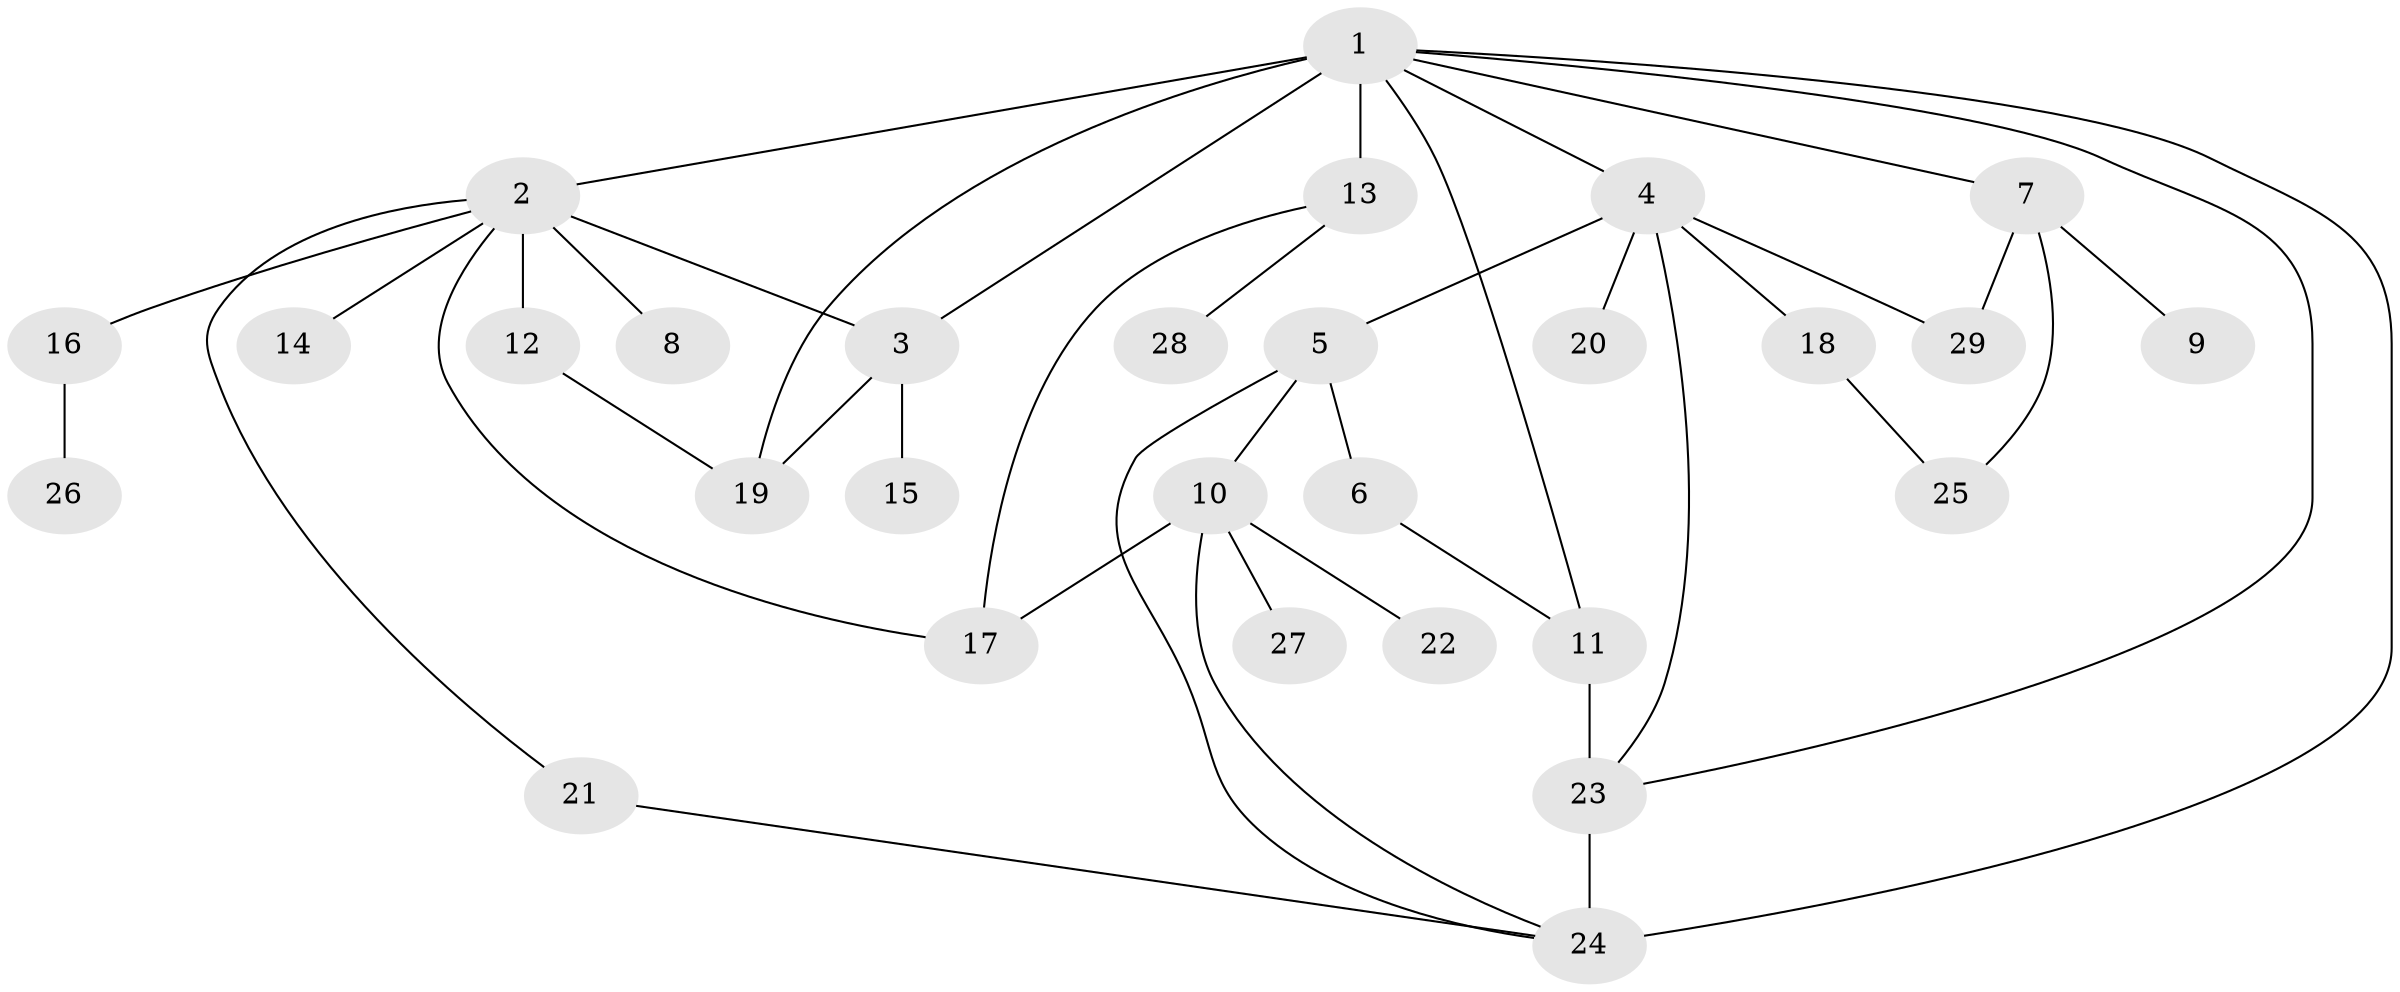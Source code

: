 // original degree distribution, {17: 0.017543859649122806, 11: 0.017543859649122806, 3: 0.10526315789473684, 7: 0.03508771929824561, 6: 0.017543859649122806, 2: 0.3157894736842105, 5: 0.05263157894736842, 1: 0.40350877192982454, 8: 0.017543859649122806, 4: 0.017543859649122806}
// Generated by graph-tools (version 1.1) at 2025/35/03/09/25 02:35:44]
// undirected, 29 vertices, 42 edges
graph export_dot {
graph [start="1"]
  node [color=gray90,style=filled];
  1;
  2;
  3;
  4;
  5;
  6;
  7;
  8;
  9;
  10;
  11;
  12;
  13;
  14;
  15;
  16;
  17;
  18;
  19;
  20;
  21;
  22;
  23;
  24;
  25;
  26;
  27;
  28;
  29;
  1 -- 2 [weight=1.0];
  1 -- 3 [weight=1.0];
  1 -- 4 [weight=1.0];
  1 -- 7 [weight=1.0];
  1 -- 11 [weight=2.0];
  1 -- 13 [weight=7.0];
  1 -- 19 [weight=1.0];
  1 -- 23 [weight=1.0];
  1 -- 24 [weight=1.0];
  2 -- 3 [weight=1.0];
  2 -- 8 [weight=2.0];
  2 -- 12 [weight=1.0];
  2 -- 14 [weight=1.0];
  2 -- 16 [weight=1.0];
  2 -- 17 [weight=1.0];
  2 -- 21 [weight=1.0];
  3 -- 15 [weight=2.0];
  3 -- 19 [weight=1.0];
  4 -- 5 [weight=1.0];
  4 -- 18 [weight=1.0];
  4 -- 20 [weight=1.0];
  4 -- 23 [weight=1.0];
  4 -- 29 [weight=1.0];
  5 -- 6 [weight=1.0];
  5 -- 10 [weight=2.0];
  5 -- 24 [weight=1.0];
  6 -- 11 [weight=2.0];
  7 -- 9 [weight=1.0];
  7 -- 25 [weight=1.0];
  7 -- 29 [weight=1.0];
  10 -- 17 [weight=1.0];
  10 -- 22 [weight=1.0];
  10 -- 24 [weight=1.0];
  10 -- 27 [weight=1.0];
  11 -- 23 [weight=1.0];
  12 -- 19 [weight=1.0];
  13 -- 17 [weight=1.0];
  13 -- 28 [weight=1.0];
  16 -- 26 [weight=1.0];
  18 -- 25 [weight=1.0];
  21 -- 24 [weight=1.0];
  23 -- 24 [weight=3.0];
}
